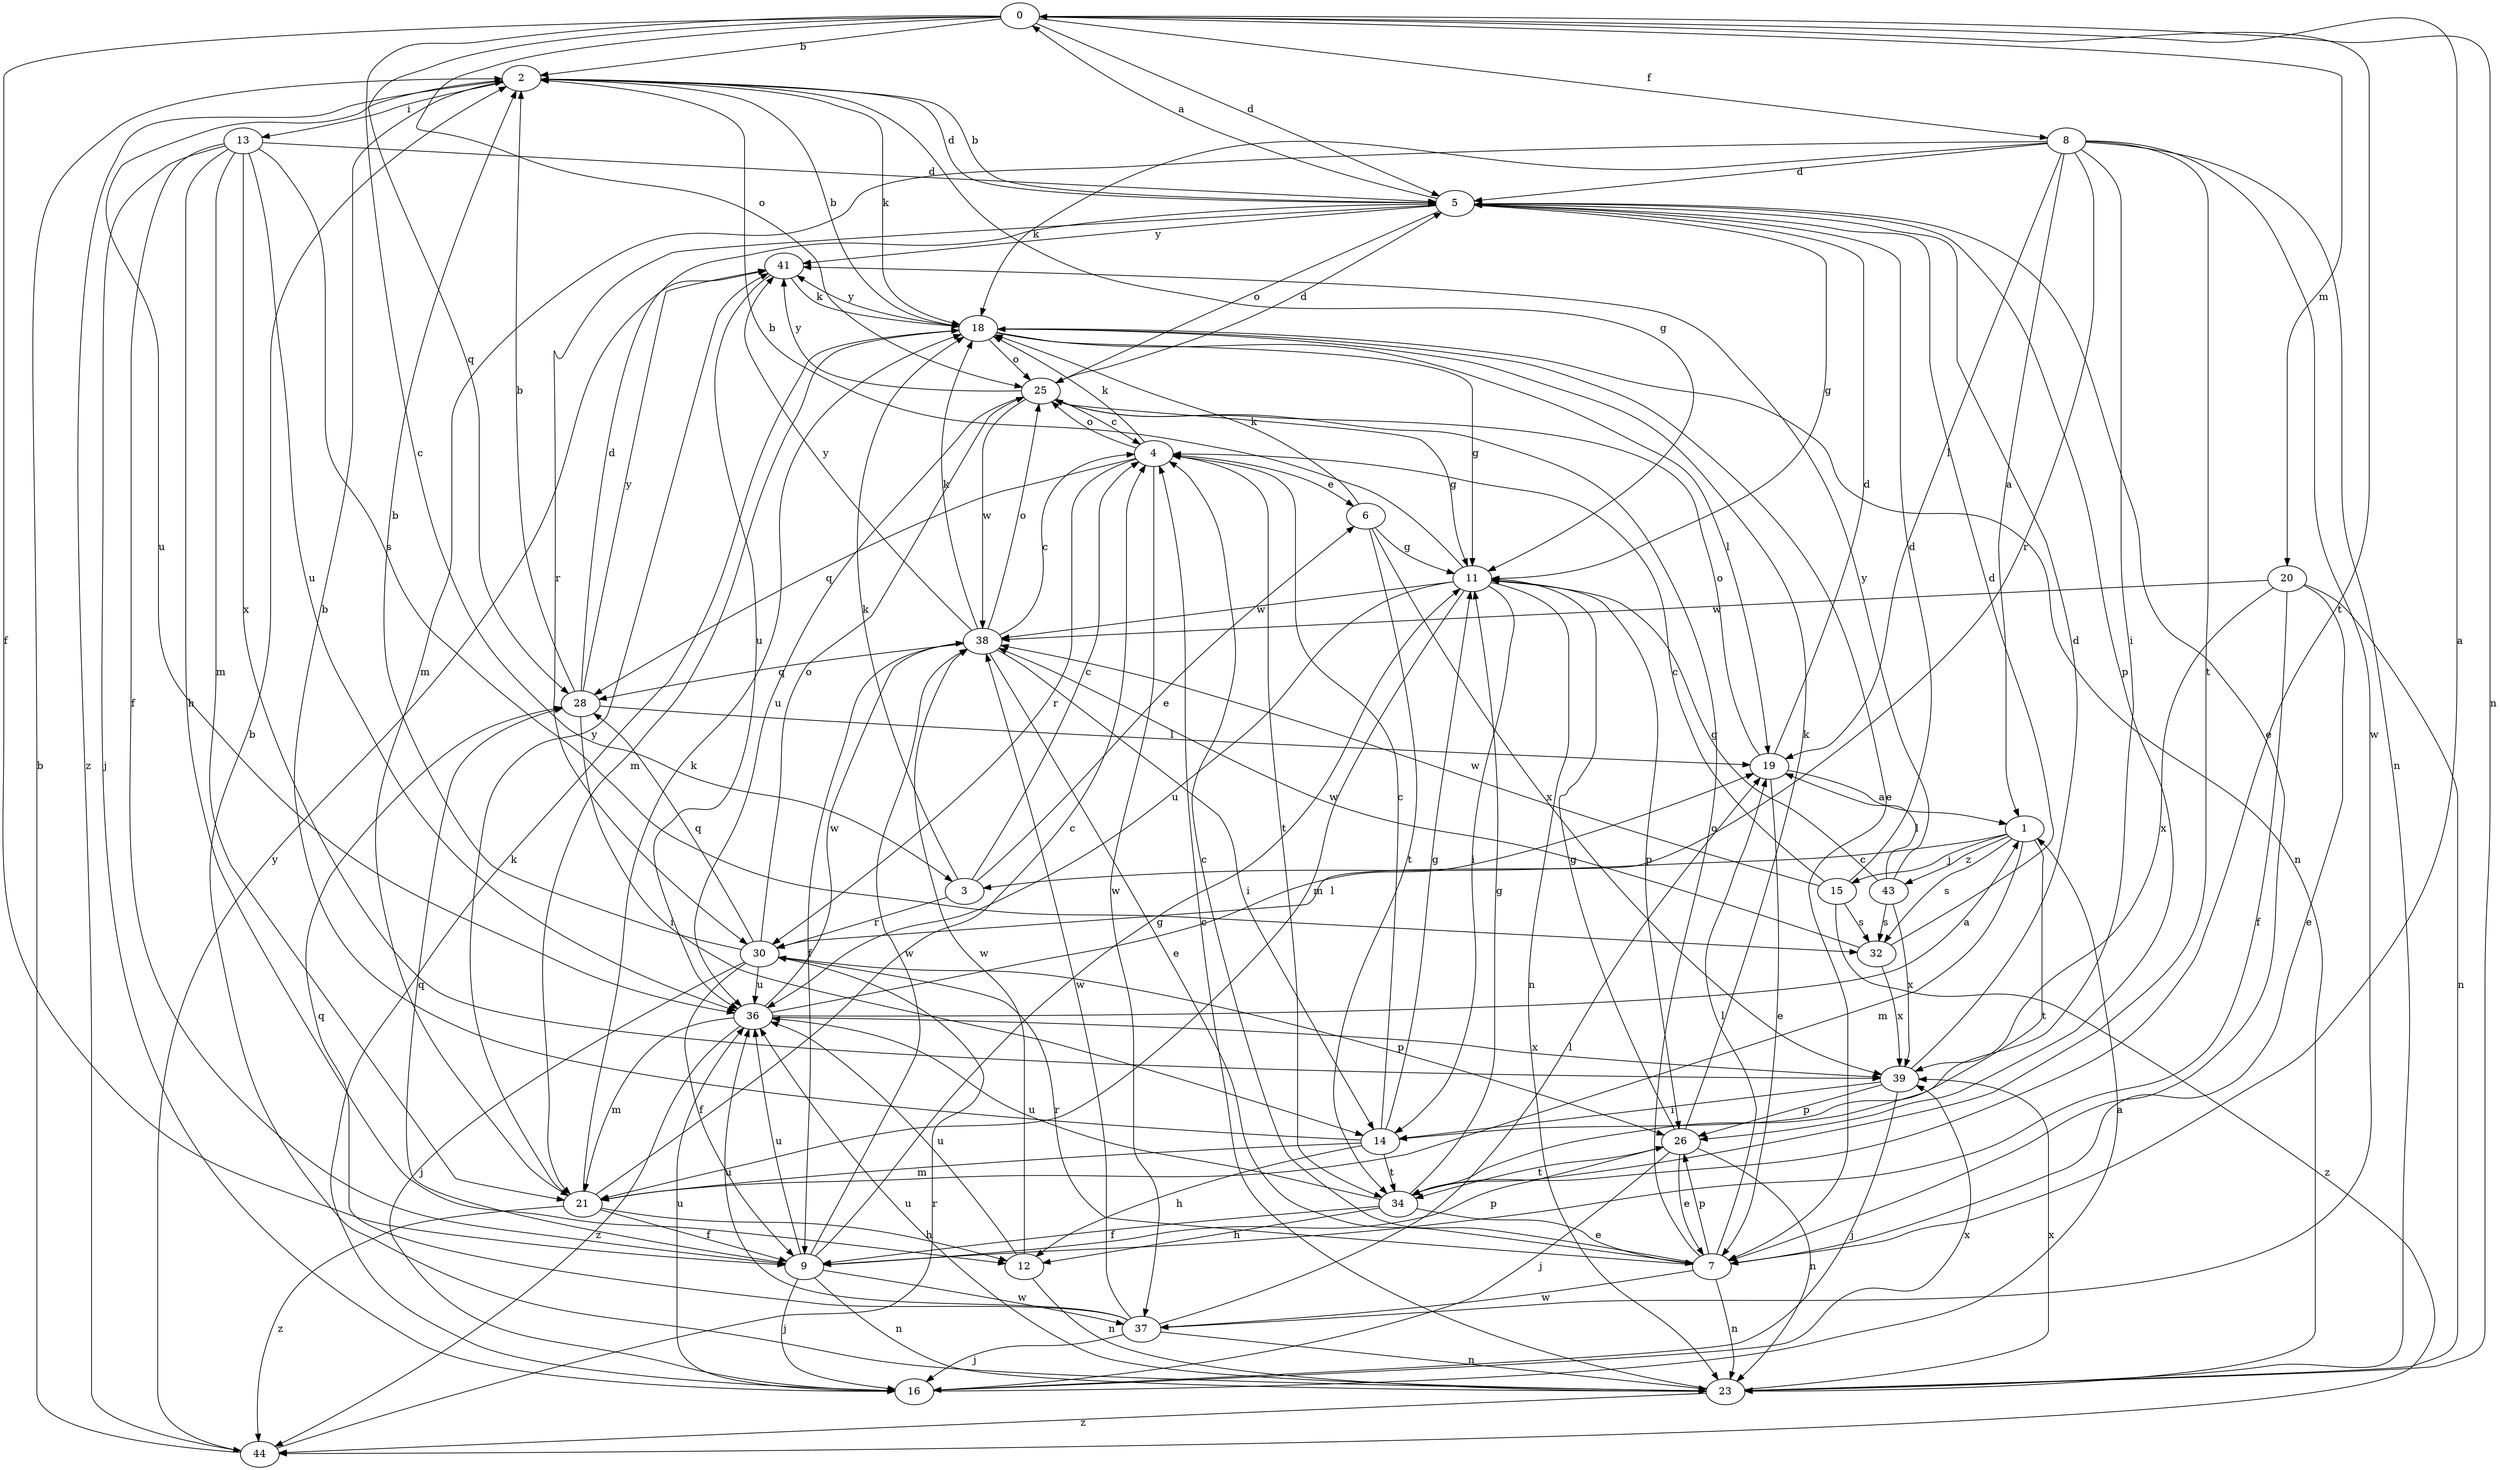 strict digraph  {
0;
1;
2;
3;
4;
5;
6;
7;
8;
9;
11;
12;
13;
14;
15;
16;
18;
19;
20;
21;
23;
25;
26;
28;
30;
32;
34;
36;
37;
38;
39;
41;
43;
44;
0 -> 2  [label=b];
0 -> 3  [label=c];
0 -> 5  [label=d];
0 -> 8  [label=f];
0 -> 9  [label=f];
0 -> 20  [label=m];
0 -> 23  [label=n];
0 -> 25  [label=o];
0 -> 28  [label=q];
0 -> 34  [label=t];
1 -> 3  [label=c];
1 -> 15  [label=j];
1 -> 21  [label=m];
1 -> 32  [label=s];
1 -> 34  [label=t];
1 -> 43  [label=z];
2 -> 5  [label=d];
2 -> 11  [label=g];
2 -> 13  [label=i];
2 -> 18  [label=k];
2 -> 36  [label=u];
2 -> 44  [label=z];
3 -> 4  [label=c];
3 -> 6  [label=e];
3 -> 18  [label=k];
3 -> 30  [label=r];
4 -> 6  [label=e];
4 -> 18  [label=k];
4 -> 25  [label=o];
4 -> 28  [label=q];
4 -> 30  [label=r];
4 -> 34  [label=t];
4 -> 37  [label=w];
5 -> 0  [label=a];
5 -> 2  [label=b];
5 -> 7  [label=e];
5 -> 11  [label=g];
5 -> 25  [label=o];
5 -> 26  [label=p];
5 -> 30  [label=r];
5 -> 41  [label=y];
6 -> 11  [label=g];
6 -> 18  [label=k];
6 -> 34  [label=t];
6 -> 39  [label=x];
7 -> 0  [label=a];
7 -> 4  [label=c];
7 -> 19  [label=l];
7 -> 23  [label=n];
7 -> 25  [label=o];
7 -> 26  [label=p];
7 -> 30  [label=r];
7 -> 37  [label=w];
8 -> 1  [label=a];
8 -> 5  [label=d];
8 -> 14  [label=i];
8 -> 18  [label=k];
8 -> 19  [label=l];
8 -> 21  [label=m];
8 -> 23  [label=n];
8 -> 30  [label=r];
8 -> 34  [label=t];
8 -> 37  [label=w];
9 -> 11  [label=g];
9 -> 16  [label=j];
9 -> 23  [label=n];
9 -> 26  [label=p];
9 -> 28  [label=q];
9 -> 36  [label=u];
9 -> 37  [label=w];
9 -> 38  [label=w];
11 -> 2  [label=b];
11 -> 14  [label=i];
11 -> 21  [label=m];
11 -> 23  [label=n];
11 -> 26  [label=p];
11 -> 36  [label=u];
11 -> 38  [label=w];
12 -> 23  [label=n];
12 -> 36  [label=u];
12 -> 38  [label=w];
13 -> 5  [label=d];
13 -> 9  [label=f];
13 -> 12  [label=h];
13 -> 16  [label=j];
13 -> 21  [label=m];
13 -> 32  [label=s];
13 -> 36  [label=u];
13 -> 39  [label=x];
14 -> 2  [label=b];
14 -> 4  [label=c];
14 -> 11  [label=g];
14 -> 12  [label=h];
14 -> 21  [label=m];
14 -> 34  [label=t];
15 -> 4  [label=c];
15 -> 5  [label=d];
15 -> 32  [label=s];
15 -> 38  [label=w];
15 -> 44  [label=z];
16 -> 1  [label=a];
16 -> 18  [label=k];
16 -> 36  [label=u];
16 -> 39  [label=x];
18 -> 2  [label=b];
18 -> 7  [label=e];
18 -> 11  [label=g];
18 -> 19  [label=l];
18 -> 21  [label=m];
18 -> 23  [label=n];
18 -> 25  [label=o];
18 -> 41  [label=y];
19 -> 1  [label=a];
19 -> 5  [label=d];
19 -> 7  [label=e];
19 -> 25  [label=o];
20 -> 7  [label=e];
20 -> 9  [label=f];
20 -> 23  [label=n];
20 -> 38  [label=w];
20 -> 39  [label=x];
21 -> 4  [label=c];
21 -> 9  [label=f];
21 -> 12  [label=h];
21 -> 18  [label=k];
21 -> 41  [label=y];
21 -> 44  [label=z];
23 -> 2  [label=b];
23 -> 4  [label=c];
23 -> 36  [label=u];
23 -> 39  [label=x];
23 -> 44  [label=z];
25 -> 4  [label=c];
25 -> 5  [label=d];
25 -> 11  [label=g];
25 -> 36  [label=u];
25 -> 38  [label=w];
25 -> 41  [label=y];
26 -> 7  [label=e];
26 -> 11  [label=g];
26 -> 16  [label=j];
26 -> 18  [label=k];
26 -> 23  [label=n];
26 -> 34  [label=t];
28 -> 2  [label=b];
28 -> 5  [label=d];
28 -> 14  [label=i];
28 -> 19  [label=l];
28 -> 41  [label=y];
30 -> 2  [label=b];
30 -> 9  [label=f];
30 -> 16  [label=j];
30 -> 25  [label=o];
30 -> 26  [label=p];
30 -> 28  [label=q];
30 -> 36  [label=u];
32 -> 5  [label=d];
32 -> 38  [label=w];
32 -> 39  [label=x];
34 -> 7  [label=e];
34 -> 9  [label=f];
34 -> 11  [label=g];
34 -> 12  [label=h];
34 -> 36  [label=u];
36 -> 1  [label=a];
36 -> 19  [label=l];
36 -> 21  [label=m];
36 -> 38  [label=w];
36 -> 39  [label=x];
36 -> 44  [label=z];
37 -> 16  [label=j];
37 -> 19  [label=l];
37 -> 23  [label=n];
37 -> 28  [label=q];
37 -> 36  [label=u];
37 -> 38  [label=w];
38 -> 4  [label=c];
38 -> 7  [label=e];
38 -> 9  [label=f];
38 -> 14  [label=i];
38 -> 18  [label=k];
38 -> 25  [label=o];
38 -> 28  [label=q];
38 -> 41  [label=y];
39 -> 5  [label=d];
39 -> 14  [label=i];
39 -> 16  [label=j];
39 -> 26  [label=p];
41 -> 18  [label=k];
41 -> 36  [label=u];
43 -> 11  [label=g];
43 -> 19  [label=l];
43 -> 32  [label=s];
43 -> 39  [label=x];
43 -> 41  [label=y];
44 -> 2  [label=b];
44 -> 30  [label=r];
44 -> 41  [label=y];
}
